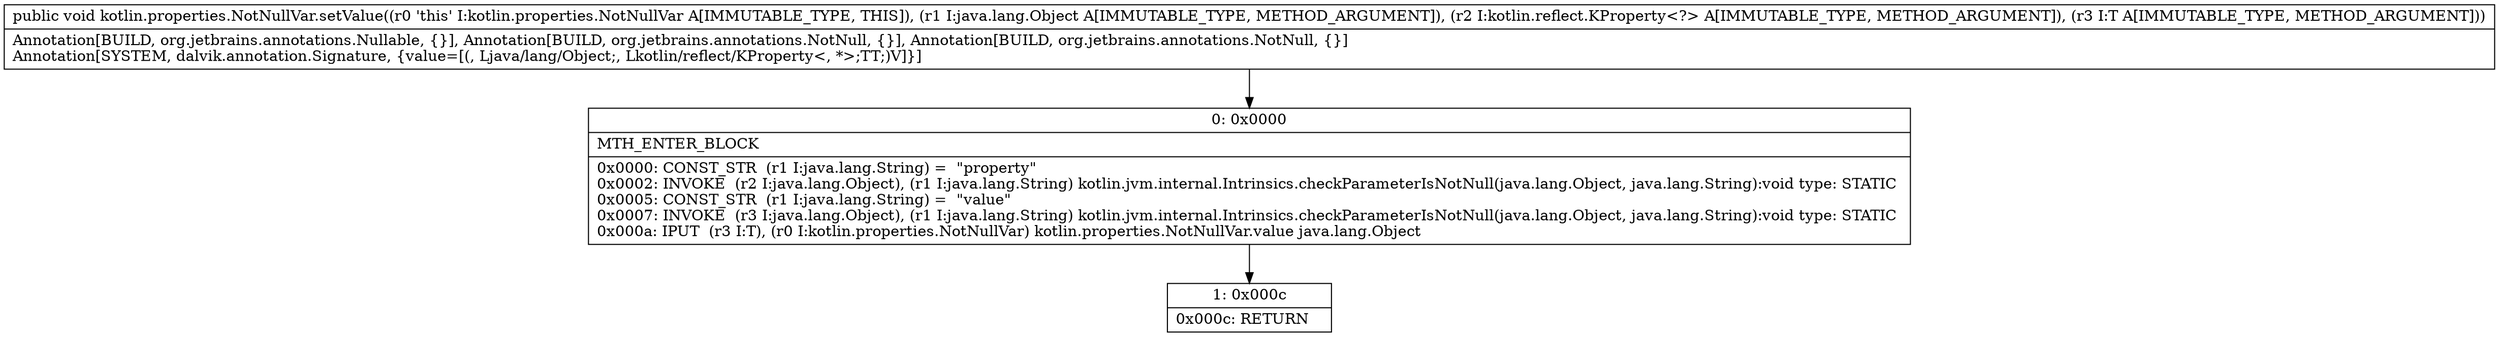 digraph "CFG forkotlin.properties.NotNullVar.setValue(Ljava\/lang\/Object;Lkotlin\/reflect\/KProperty;Ljava\/lang\/Object;)V" {
Node_0 [shape=record,label="{0\:\ 0x0000|MTH_ENTER_BLOCK\l|0x0000: CONST_STR  (r1 I:java.lang.String) =  \"property\" \l0x0002: INVOKE  (r2 I:java.lang.Object), (r1 I:java.lang.String) kotlin.jvm.internal.Intrinsics.checkParameterIsNotNull(java.lang.Object, java.lang.String):void type: STATIC \l0x0005: CONST_STR  (r1 I:java.lang.String) =  \"value\" \l0x0007: INVOKE  (r3 I:java.lang.Object), (r1 I:java.lang.String) kotlin.jvm.internal.Intrinsics.checkParameterIsNotNull(java.lang.Object, java.lang.String):void type: STATIC \l0x000a: IPUT  (r3 I:T), (r0 I:kotlin.properties.NotNullVar) kotlin.properties.NotNullVar.value java.lang.Object \l}"];
Node_1 [shape=record,label="{1\:\ 0x000c|0x000c: RETURN   \l}"];
MethodNode[shape=record,label="{public void kotlin.properties.NotNullVar.setValue((r0 'this' I:kotlin.properties.NotNullVar A[IMMUTABLE_TYPE, THIS]), (r1 I:java.lang.Object A[IMMUTABLE_TYPE, METHOD_ARGUMENT]), (r2 I:kotlin.reflect.KProperty\<?\> A[IMMUTABLE_TYPE, METHOD_ARGUMENT]), (r3 I:T A[IMMUTABLE_TYPE, METHOD_ARGUMENT]))  | Annotation[BUILD, org.jetbrains.annotations.Nullable, \{\}], Annotation[BUILD, org.jetbrains.annotations.NotNull, \{\}], Annotation[BUILD, org.jetbrains.annotations.NotNull, \{\}]\lAnnotation[SYSTEM, dalvik.annotation.Signature, \{value=[(, Ljava\/lang\/Object;, Lkotlin\/reflect\/KProperty\<, *\>;TT;)V]\}]\l}"];
MethodNode -> Node_0;
Node_0 -> Node_1;
}


